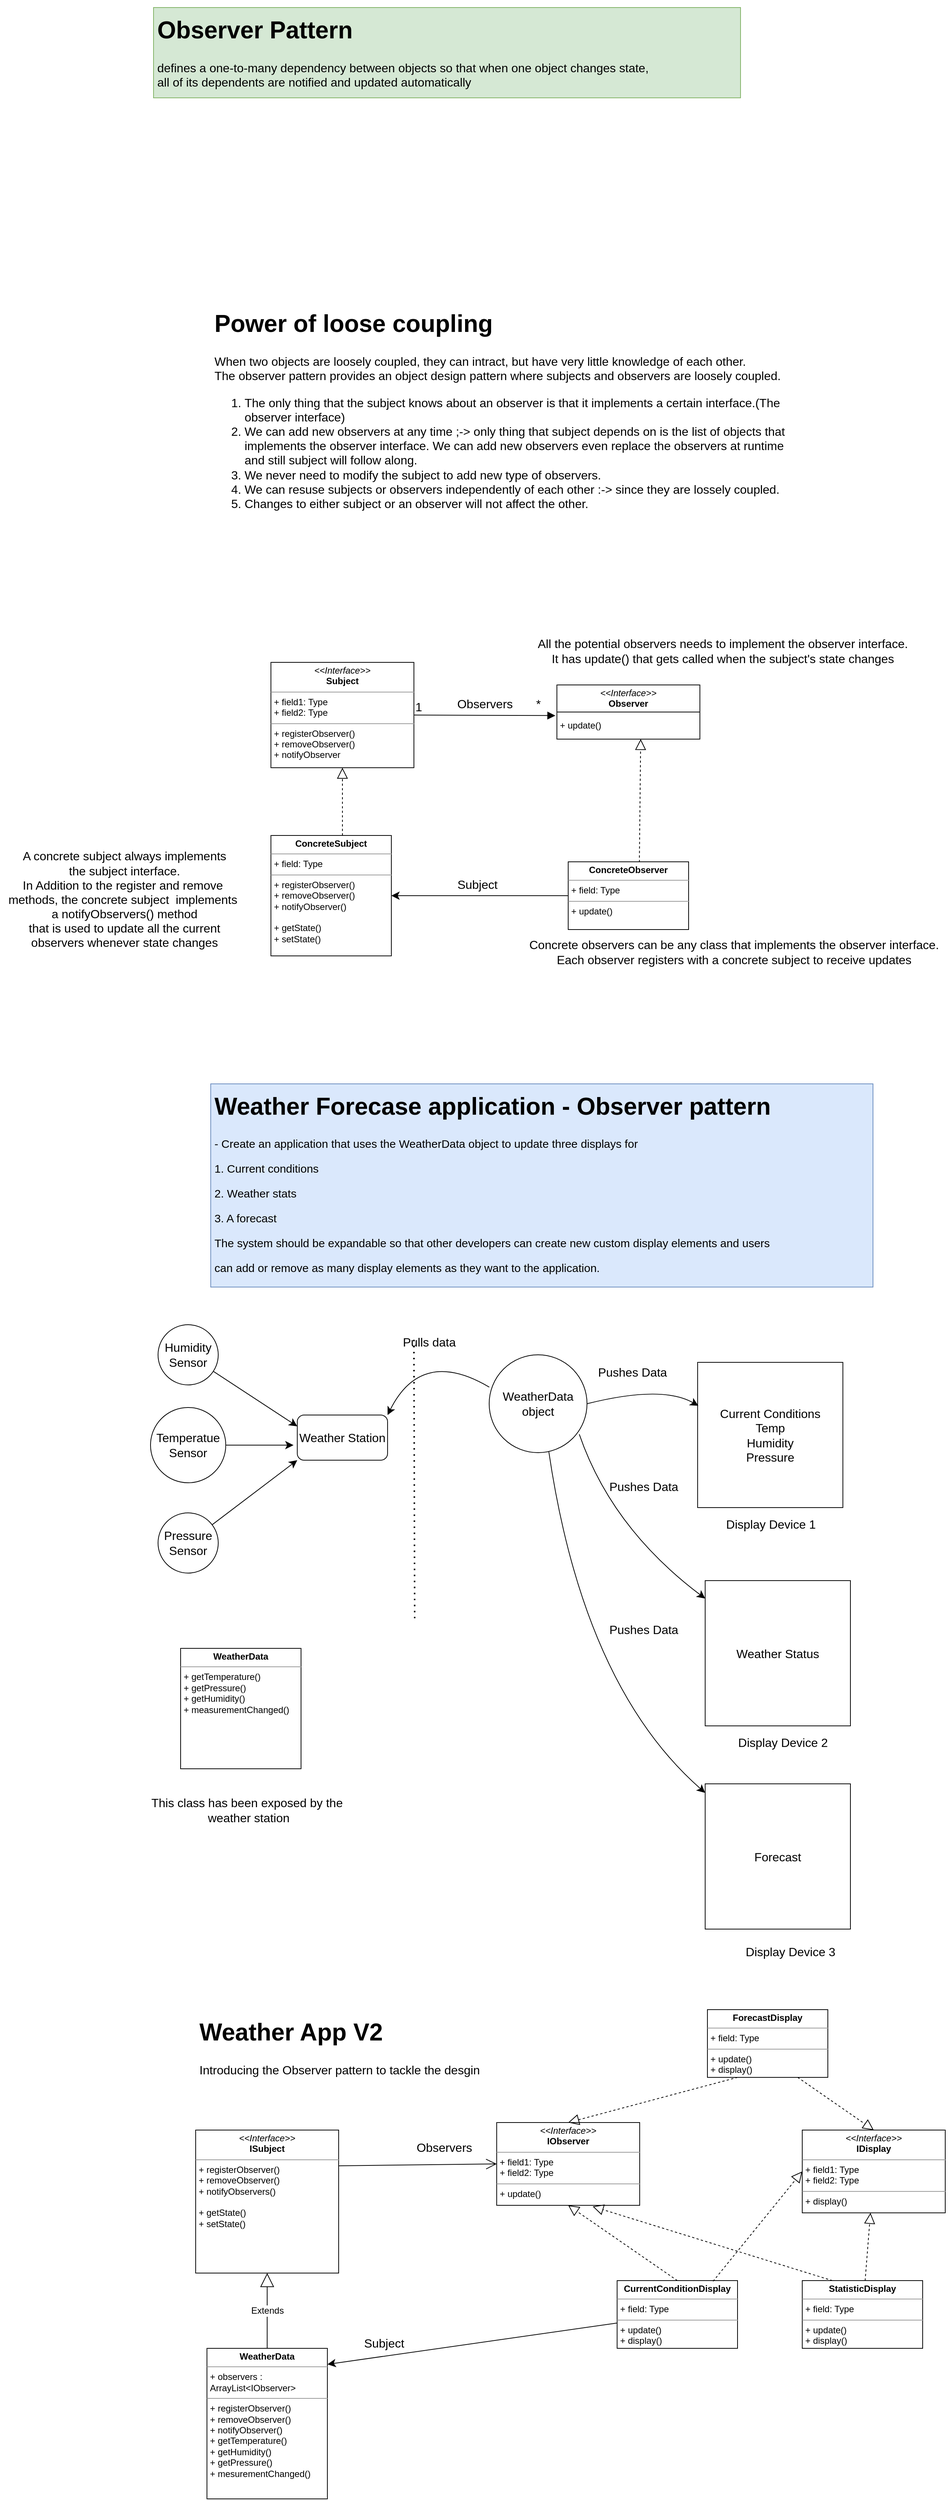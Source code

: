 <mxfile version="21.2.8" type="device">
  <diagram id="C5RBs43oDa-KdzZeNtuy" name="Page-1">
    <mxGraphModel dx="2048" dy="1954" grid="1" gridSize="10" guides="1" tooltips="1" connect="1" arrows="1" fold="1" page="1" pageScale="1" pageWidth="827" pageHeight="1169" math="0" shadow="0">
      <root>
        <mxCell id="WIyWlLk6GJQsqaUBKTNV-0" />
        <mxCell id="WIyWlLk6GJQsqaUBKTNV-1" parent="WIyWlLk6GJQsqaUBKTNV-0" />
        <mxCell id="jA8gvH-j2A2Ros2uG4v_-5" value="&lt;p style=&quot;margin:0px;margin-top:4px;text-align:center;&quot;&gt;&lt;i&gt;&amp;lt;&amp;lt;Interface&amp;gt;&amp;gt;&lt;/i&gt;&lt;br&gt;&lt;b&gt;Subject&lt;/b&gt;&lt;/p&gt;&lt;hr size=&quot;1&quot;&gt;&lt;p style=&quot;margin:0px;margin-left:4px;&quot;&gt;+ field1: Type&lt;br&gt;+ field2: Type&lt;/p&gt;&lt;hr size=&quot;1&quot;&gt;&lt;p style=&quot;margin:0px;margin-left:4px;&quot;&gt;+ registerObserver()&lt;br&gt;+ removeObserver()&lt;/p&gt;&lt;p style=&quot;margin:0px;margin-left:4px;&quot;&gt;+ notifyObserver&lt;/p&gt;" style="verticalAlign=top;align=left;overflow=fill;fontSize=12;fontFamily=Helvetica;html=1;whiteSpace=wrap;" vertex="1" parent="WIyWlLk6GJQsqaUBKTNV-1">
          <mxGeometry x="180" y="80" width="190" height="140" as="geometry" />
        </mxCell>
        <mxCell id="jA8gvH-j2A2Ros2uG4v_-6" value="&lt;p style=&quot;margin:0px;margin-top:4px;text-align:center;&quot;&gt;&lt;i&gt;&amp;lt;&amp;lt;Interface&amp;gt;&amp;gt;&lt;/i&gt;&lt;br&gt;&lt;b&gt;Observer&lt;/b&gt;&lt;/p&gt;&lt;p style=&quot;margin:0px;margin-left:4px;&quot;&gt;&lt;br&gt;&lt;/p&gt;&lt;p style=&quot;margin:0px;margin-left:4px;&quot;&gt;+ update()&lt;br&gt;&lt;/p&gt;" style="verticalAlign=top;align=left;overflow=fill;fontSize=12;fontFamily=Helvetica;html=1;whiteSpace=wrap;" vertex="1" parent="WIyWlLk6GJQsqaUBKTNV-1">
          <mxGeometry x="560" y="110" width="190" height="72" as="geometry" />
        </mxCell>
        <mxCell id="jA8gvH-j2A2Ros2uG4v_-7" value="" style="endArrow=block;endFill=1;html=1;edgeStyle=orthogonalEdgeStyle;align=left;verticalAlign=top;rounded=0;fontSize=12;startSize=8;endSize=8;curved=1;entryX=-0.011;entryY=0.566;entryDx=0;entryDy=0;entryPerimeter=0;exitX=1;exitY=0.5;exitDx=0;exitDy=0;" edge="1" parent="WIyWlLk6GJQsqaUBKTNV-1" source="jA8gvH-j2A2Ros2uG4v_-5" target="jA8gvH-j2A2Ros2uG4v_-6">
          <mxGeometry x="-1" relative="1" as="geometry">
            <mxPoint x="380" y="149.5" as="sourcePoint" />
            <mxPoint x="540" y="149.5" as="targetPoint" />
          </mxGeometry>
        </mxCell>
        <mxCell id="jA8gvH-j2A2Ros2uG4v_-8" value="1" style="edgeLabel;resizable=0;html=1;align=left;verticalAlign=bottom;fontSize=16;" connectable="0" vertex="1" parent="jA8gvH-j2A2Ros2uG4v_-7">
          <mxGeometry x="-1" relative="1" as="geometry" />
        </mxCell>
        <mxCell id="jA8gvH-j2A2Ros2uG4v_-9" value="*" style="text;html=1;align=center;verticalAlign=middle;resizable=0;points=[];autosize=1;strokeColor=none;fillColor=none;fontSize=16;" vertex="1" parent="WIyWlLk6GJQsqaUBKTNV-1">
          <mxGeometry x="520" y="120" width="30" height="30" as="geometry" />
        </mxCell>
        <mxCell id="jA8gvH-j2A2Ros2uG4v_-10" value="Observers" style="text;html=1;align=center;verticalAlign=middle;resizable=0;points=[];autosize=1;strokeColor=none;fillColor=none;fontSize=16;" vertex="1" parent="WIyWlLk6GJQsqaUBKTNV-1">
          <mxGeometry x="414" y="120" width="100" height="30" as="geometry" />
        </mxCell>
        <mxCell id="jA8gvH-j2A2Ros2uG4v_-11" value="&lt;p style=&quot;margin:0px;margin-top:4px;text-align:center;&quot;&gt;&lt;b&gt;ConcreteSubject&lt;/b&gt;&lt;/p&gt;&lt;hr size=&quot;1&quot;&gt;&lt;p style=&quot;margin:0px;margin-left:4px;&quot;&gt;+ field: Type&lt;/p&gt;&lt;hr size=&quot;1&quot;&gt;&lt;p style=&quot;margin:0px;margin-left:4px;&quot;&gt;+ registerObserver()&lt;/p&gt;&lt;p style=&quot;margin:0px;margin-left:4px;&quot;&gt;+ removeObserver()&lt;/p&gt;&lt;p style=&quot;margin:0px;margin-left:4px;&quot;&gt;+ notifyObserver()&lt;/p&gt;&lt;p style=&quot;margin:0px;margin-left:4px;&quot;&gt;&lt;br&gt;&lt;/p&gt;&lt;p style=&quot;margin:0px;margin-left:4px;&quot;&gt;+ getState()&lt;/p&gt;&lt;p style=&quot;margin:0px;margin-left:4px;&quot;&gt;+ setState()&lt;/p&gt;" style="verticalAlign=top;align=left;overflow=fill;fontSize=12;fontFamily=Helvetica;html=1;whiteSpace=wrap;" vertex="1" parent="WIyWlLk6GJQsqaUBKTNV-1">
          <mxGeometry x="180" y="310" width="160" height="160" as="geometry" />
        </mxCell>
        <mxCell id="jA8gvH-j2A2Ros2uG4v_-13" style="edgeStyle=none;curved=1;rounded=0;orthogonalLoop=1;jettySize=auto;html=1;fontSize=12;startSize=8;endSize=8;" edge="1" parent="WIyWlLk6GJQsqaUBKTNV-1" source="jA8gvH-j2A2Ros2uG4v_-12" target="jA8gvH-j2A2Ros2uG4v_-11">
          <mxGeometry relative="1" as="geometry" />
        </mxCell>
        <mxCell id="jA8gvH-j2A2Ros2uG4v_-12" value="&lt;p style=&quot;margin:0px;margin-top:4px;text-align:center;&quot;&gt;&lt;b&gt;ConcreteObserver&lt;/b&gt;&lt;/p&gt;&lt;hr size=&quot;1&quot;&gt;&lt;p style=&quot;margin:0px;margin-left:4px;&quot;&gt;+ field: Type&lt;/p&gt;&lt;hr size=&quot;1&quot;&gt;&lt;p style=&quot;margin:0px;margin-left:4px;&quot;&gt;+ update()&lt;/p&gt;" style="verticalAlign=top;align=left;overflow=fill;fontSize=12;fontFamily=Helvetica;html=1;whiteSpace=wrap;" vertex="1" parent="WIyWlLk6GJQsqaUBKTNV-1">
          <mxGeometry x="575" y="345" width="160" height="90" as="geometry" />
        </mxCell>
        <mxCell id="jA8gvH-j2A2Ros2uG4v_-14" value="Subject" style="text;html=1;align=center;verticalAlign=middle;resizable=0;points=[];autosize=1;strokeColor=none;fillColor=none;fontSize=16;" vertex="1" parent="WIyWlLk6GJQsqaUBKTNV-1">
          <mxGeometry x="414" y="360" width="80" height="30" as="geometry" />
        </mxCell>
        <mxCell id="jA8gvH-j2A2Ros2uG4v_-15" value="" style="endArrow=block;dashed=1;endFill=0;endSize=12;html=1;rounded=0;fontSize=12;curved=1;entryX=0.5;entryY=1;entryDx=0;entryDy=0;exitX=0.594;exitY=0;exitDx=0;exitDy=0;exitPerimeter=0;" edge="1" parent="WIyWlLk6GJQsqaUBKTNV-1" source="jA8gvH-j2A2Ros2uG4v_-11" target="jA8gvH-j2A2Ros2uG4v_-5">
          <mxGeometry width="160" relative="1" as="geometry">
            <mxPoint x="330" y="400" as="sourcePoint" />
            <mxPoint x="490" y="400" as="targetPoint" />
          </mxGeometry>
        </mxCell>
        <mxCell id="jA8gvH-j2A2Ros2uG4v_-16" value="" style="endArrow=block;dashed=1;endFill=0;endSize=12;html=1;rounded=0;fontSize=12;curved=1;entryX=0.586;entryY=0.998;entryDx=0;entryDy=0;exitX=0.591;exitY=0.004;exitDx=0;exitDy=0;exitPerimeter=0;entryPerimeter=0;" edge="1" parent="WIyWlLk6GJQsqaUBKTNV-1" source="jA8gvH-j2A2Ros2uG4v_-12" target="jA8gvH-j2A2Ros2uG4v_-6">
          <mxGeometry width="160" relative="1" as="geometry">
            <mxPoint x="670" y="330" as="sourcePoint" />
            <mxPoint x="670" y="240" as="targetPoint" />
          </mxGeometry>
        </mxCell>
        <mxCell id="jA8gvH-j2A2Ros2uG4v_-17" value="All the potential observers needs to implement the observer interface.&lt;br&gt;It has update() that gets called when the subject&#39;s state changes" style="text;html=1;align=center;verticalAlign=middle;resizable=0;points=[];autosize=1;strokeColor=none;fillColor=none;fontSize=16;" vertex="1" parent="WIyWlLk6GJQsqaUBKTNV-1">
          <mxGeometry x="520" y="40" width="520" height="50" as="geometry" />
        </mxCell>
        <mxCell id="jA8gvH-j2A2Ros2uG4v_-18" value="Concrete observers can be any class that implements the observer interface.&lt;br&gt;Each observer registers with a concrete subject to receive updates" style="text;html=1;align=center;verticalAlign=middle;resizable=0;points=[];autosize=1;strokeColor=none;fillColor=none;fontSize=16;" vertex="1" parent="WIyWlLk6GJQsqaUBKTNV-1">
          <mxGeometry x="510" y="440" width="570" height="50" as="geometry" />
        </mxCell>
        <mxCell id="jA8gvH-j2A2Ros2uG4v_-19" value="&lt;h1&gt;Weather Forecase application - Observer pattern&lt;/h1&gt;&lt;p style=&quot;font-size: 15px;&quot;&gt;&lt;font style=&quot;font-size: 15px;&quot;&gt;- Create an application that uses the WeatherData object to update three displays for&amp;nbsp;&lt;/font&gt;&lt;/p&gt;&lt;p style=&quot;font-size: 15px;&quot;&gt;&lt;font style=&quot;font-size: 15px;&quot;&gt;1. Current conditions&lt;/font&gt;&lt;/p&gt;&lt;p style=&quot;font-size: 15px;&quot;&gt;&lt;font style=&quot;font-size: 15px;&quot;&gt;2. Weather stats&lt;/font&gt;&lt;/p&gt;&lt;p style=&quot;font-size: 15px;&quot;&gt;&lt;font style=&quot;font-size: 15px;&quot;&gt;3. A forecast&lt;/font&gt;&lt;/p&gt;&lt;p style=&quot;font-size: 15px;&quot;&gt;&lt;font style=&quot;font-size: 15px;&quot;&gt;The system should be expandable so that other developers can create new custom display elements and users&amp;nbsp;&lt;/font&gt;&lt;/p&gt;&lt;p style=&quot;font-size: 15px;&quot;&gt;&lt;font style=&quot;font-size: 15px;&quot;&gt;can add or remove as many display elements as they want to the application.&lt;/font&gt;&lt;/p&gt;" style="text;html=1;strokeColor=#6c8ebf;fillColor=#dae8fc;spacing=5;spacingTop=-20;whiteSpace=wrap;overflow=hidden;rounded=0;fontSize=16;" vertex="1" parent="WIyWlLk6GJQsqaUBKTNV-1">
          <mxGeometry x="100" y="640" width="880" height="270" as="geometry" />
        </mxCell>
        <mxCell id="jA8gvH-j2A2Ros2uG4v_-20" value="Weather Station" style="rounded=1;whiteSpace=wrap;html=1;fontSize=16;" vertex="1" parent="WIyWlLk6GJQsqaUBKTNV-1">
          <mxGeometry x="215" y="1080" width="120" height="60" as="geometry" />
        </mxCell>
        <mxCell id="jA8gvH-j2A2Ros2uG4v_-24" style="edgeStyle=none;curved=1;rounded=0;orthogonalLoop=1;jettySize=auto;html=1;entryX=0;entryY=0.25;entryDx=0;entryDy=0;fontSize=12;startSize=8;endSize=8;" edge="1" parent="WIyWlLk6GJQsqaUBKTNV-1" source="jA8gvH-j2A2Ros2uG4v_-21" target="jA8gvH-j2A2Ros2uG4v_-20">
          <mxGeometry relative="1" as="geometry" />
        </mxCell>
        <mxCell id="jA8gvH-j2A2Ros2uG4v_-21" value="Humidity Sensor" style="ellipse;whiteSpace=wrap;html=1;aspect=fixed;fontSize=16;" vertex="1" parent="WIyWlLk6GJQsqaUBKTNV-1">
          <mxGeometry x="30" y="960" width="80" height="80" as="geometry" />
        </mxCell>
        <mxCell id="jA8gvH-j2A2Ros2uG4v_-25" style="edgeStyle=none;curved=1;rounded=0;orthogonalLoop=1;jettySize=auto;html=1;fontSize=12;startSize=8;endSize=8;" edge="1" parent="WIyWlLk6GJQsqaUBKTNV-1" source="jA8gvH-j2A2Ros2uG4v_-22">
          <mxGeometry relative="1" as="geometry">
            <mxPoint x="210" y="1120" as="targetPoint" />
          </mxGeometry>
        </mxCell>
        <mxCell id="jA8gvH-j2A2Ros2uG4v_-22" value="Temperatue&lt;br&gt;Sensor" style="ellipse;whiteSpace=wrap;html=1;aspect=fixed;fontSize=16;" vertex="1" parent="WIyWlLk6GJQsqaUBKTNV-1">
          <mxGeometry x="20" y="1070" width="100" height="100" as="geometry" />
        </mxCell>
        <mxCell id="jA8gvH-j2A2Ros2uG4v_-26" style="edgeStyle=none;curved=1;rounded=0;orthogonalLoop=1;jettySize=auto;html=1;entryX=0;entryY=1;entryDx=0;entryDy=0;fontSize=12;startSize=8;endSize=8;" edge="1" parent="WIyWlLk6GJQsqaUBKTNV-1" source="jA8gvH-j2A2Ros2uG4v_-23" target="jA8gvH-j2A2Ros2uG4v_-20">
          <mxGeometry relative="1" as="geometry" />
        </mxCell>
        <mxCell id="jA8gvH-j2A2Ros2uG4v_-23" value="Pressure Sensor" style="ellipse;whiteSpace=wrap;html=1;aspect=fixed;fontSize=16;" vertex="1" parent="WIyWlLk6GJQsqaUBKTNV-1">
          <mxGeometry x="30" y="1210" width="80" height="80" as="geometry" />
        </mxCell>
        <mxCell id="jA8gvH-j2A2Ros2uG4v_-28" value="" style="endArrow=none;dashed=1;html=1;dashPattern=1 3;strokeWidth=2;rounded=0;fontSize=12;startSize=8;endSize=8;curved=1;" edge="1" parent="WIyWlLk6GJQsqaUBKTNV-1">
          <mxGeometry width="50" height="50" relative="1" as="geometry">
            <mxPoint x="371" y="1350" as="sourcePoint" />
            <mxPoint x="370" y="980" as="targetPoint" />
          </mxGeometry>
        </mxCell>
        <mxCell id="jA8gvH-j2A2Ros2uG4v_-30" value="WeatherData object" style="ellipse;whiteSpace=wrap;html=1;aspect=fixed;fontSize=16;" vertex="1" parent="WIyWlLk6GJQsqaUBKTNV-1">
          <mxGeometry x="470" y="1000" width="130" height="130" as="geometry" />
        </mxCell>
        <mxCell id="jA8gvH-j2A2Ros2uG4v_-32" value="" style="endArrow=classic;html=1;rounded=0;fontSize=12;startSize=8;endSize=8;curved=1;exitX=0.001;exitY=0.33;exitDx=0;exitDy=0;exitPerimeter=0;entryX=1;entryY=0;entryDx=0;entryDy=0;" edge="1" parent="WIyWlLk6GJQsqaUBKTNV-1" source="jA8gvH-j2A2Ros2uG4v_-30" target="jA8gvH-j2A2Ros2uG4v_-20">
          <mxGeometry width="50" height="50" relative="1" as="geometry">
            <mxPoint x="420" y="940" as="sourcePoint" />
            <mxPoint x="470" y="890" as="targetPoint" />
            <Array as="points">
              <mxPoint x="380" y="990" />
            </Array>
          </mxGeometry>
        </mxCell>
        <mxCell id="jA8gvH-j2A2Ros2uG4v_-33" value="Pulls data" style="text;html=1;align=center;verticalAlign=middle;resizable=0;points=[];autosize=1;strokeColor=none;fillColor=none;fontSize=16;" vertex="1" parent="WIyWlLk6GJQsqaUBKTNV-1">
          <mxGeometry x="345" y="968" width="90" height="30" as="geometry" />
        </mxCell>
        <mxCell id="jA8gvH-j2A2Ros2uG4v_-34" value="Current Conditions&lt;br&gt;Temp&lt;br&gt;Humidity&lt;br&gt;Pressure" style="whiteSpace=wrap;html=1;aspect=fixed;fontSize=16;" vertex="1" parent="WIyWlLk6GJQsqaUBKTNV-1">
          <mxGeometry x="747" y="1010" width="193" height="193" as="geometry" />
        </mxCell>
        <mxCell id="jA8gvH-j2A2Ros2uG4v_-35" value="Display Device 1" style="text;html=1;align=center;verticalAlign=middle;resizable=0;points=[];autosize=1;strokeColor=none;fillColor=none;fontSize=16;" vertex="1" parent="WIyWlLk6GJQsqaUBKTNV-1">
          <mxGeometry x="773.5" y="1210" width="140" height="30" as="geometry" />
        </mxCell>
        <mxCell id="jA8gvH-j2A2Ros2uG4v_-36" value="Weather Status" style="whiteSpace=wrap;html=1;aspect=fixed;fontSize=16;" vertex="1" parent="WIyWlLk6GJQsqaUBKTNV-1">
          <mxGeometry x="757" y="1300" width="193" height="193" as="geometry" />
        </mxCell>
        <mxCell id="jA8gvH-j2A2Ros2uG4v_-37" value="Forecast" style="whiteSpace=wrap;html=1;aspect=fixed;fontSize=16;" vertex="1" parent="WIyWlLk6GJQsqaUBKTNV-1">
          <mxGeometry x="757" y="1570" width="193" height="193" as="geometry" />
        </mxCell>
        <mxCell id="jA8gvH-j2A2Ros2uG4v_-38" value="Display Device 2" style="text;html=1;align=center;verticalAlign=middle;resizable=0;points=[];autosize=1;strokeColor=none;fillColor=none;fontSize=16;" vertex="1" parent="WIyWlLk6GJQsqaUBKTNV-1">
          <mxGeometry x="790" y="1500" width="140" height="30" as="geometry" />
        </mxCell>
        <mxCell id="jA8gvH-j2A2Ros2uG4v_-39" value="Display Device 3" style="text;html=1;align=center;verticalAlign=middle;resizable=0;points=[];autosize=1;strokeColor=none;fillColor=none;fontSize=16;" vertex="1" parent="WIyWlLk6GJQsqaUBKTNV-1">
          <mxGeometry x="800" y="1778" width="140" height="30" as="geometry" />
        </mxCell>
        <mxCell id="jA8gvH-j2A2Ros2uG4v_-40" value="" style="endArrow=classic;html=1;rounded=0;fontSize=12;startSize=8;endSize=8;curved=1;exitX=1;exitY=0.5;exitDx=0;exitDy=0;entryX=0.005;entryY=0.299;entryDx=0;entryDy=0;entryPerimeter=0;" edge="1" parent="WIyWlLk6GJQsqaUBKTNV-1" source="jA8gvH-j2A2Ros2uG4v_-30" target="jA8gvH-j2A2Ros2uG4v_-34">
          <mxGeometry width="50" height="50" relative="1" as="geometry">
            <mxPoint x="787.5" y="933" as="sourcePoint" />
            <mxPoint x="652.5" y="970" as="targetPoint" />
            <Array as="points">
              <mxPoint x="700" y="1040" />
            </Array>
          </mxGeometry>
        </mxCell>
        <mxCell id="jA8gvH-j2A2Ros2uG4v_-41" value="" style="endArrow=classic;html=1;rounded=0;fontSize=12;startSize=8;endSize=8;curved=1;exitX=0.921;exitY=0.812;exitDx=0;exitDy=0;exitPerimeter=0;" edge="1" parent="WIyWlLk6GJQsqaUBKTNV-1" source="jA8gvH-j2A2Ros2uG4v_-30" target="jA8gvH-j2A2Ros2uG4v_-36">
          <mxGeometry width="50" height="50" relative="1" as="geometry">
            <mxPoint x="722.5" y="1283" as="sourcePoint" />
            <mxPoint x="587.5" y="1320" as="targetPoint" />
            <Array as="points">
              <mxPoint x="632.5" y="1230" />
            </Array>
          </mxGeometry>
        </mxCell>
        <mxCell id="jA8gvH-j2A2Ros2uG4v_-42" value="" style="endArrow=classic;html=1;rounded=0;fontSize=12;startSize=8;endSize=8;curved=1;exitX=0.609;exitY=0.986;exitDx=0;exitDy=0;exitPerimeter=0;" edge="1" parent="WIyWlLk6GJQsqaUBKTNV-1" source="jA8gvH-j2A2Ros2uG4v_-30" target="jA8gvH-j2A2Ros2uG4v_-37">
          <mxGeometry width="50" height="50" relative="1" as="geometry">
            <mxPoint x="685" y="1493" as="sourcePoint" />
            <mxPoint x="550" y="1530" as="targetPoint" />
            <Array as="points">
              <mxPoint x="595" y="1440" />
            </Array>
          </mxGeometry>
        </mxCell>
        <mxCell id="jA8gvH-j2A2Ros2uG4v_-43" value="Pushes Data" style="text;html=1;align=center;verticalAlign=middle;resizable=0;points=[];autosize=1;strokeColor=none;fillColor=none;fontSize=16;" vertex="1" parent="WIyWlLk6GJQsqaUBKTNV-1">
          <mxGeometry x="600" y="1008" width="120" height="30" as="geometry" />
        </mxCell>
        <mxCell id="jA8gvH-j2A2Ros2uG4v_-44" value="Pushes Data" style="text;html=1;align=center;verticalAlign=middle;resizable=0;points=[];autosize=1;strokeColor=none;fillColor=none;fontSize=16;" vertex="1" parent="WIyWlLk6GJQsqaUBKTNV-1">
          <mxGeometry x="615" y="1160" width="120" height="30" as="geometry" />
        </mxCell>
        <mxCell id="jA8gvH-j2A2Ros2uG4v_-45" value="Pushes Data" style="text;html=1;align=center;verticalAlign=middle;resizable=0;points=[];autosize=1;strokeColor=none;fillColor=none;fontSize=16;" vertex="1" parent="WIyWlLk6GJQsqaUBKTNV-1">
          <mxGeometry x="615" y="1350" width="120" height="30" as="geometry" />
        </mxCell>
        <mxCell id="jA8gvH-j2A2Ros2uG4v_-46" value="&lt;p style=&quot;margin:0px;margin-top:4px;text-align:center;&quot;&gt;&lt;b&gt;WeatherData&lt;/b&gt;&lt;/p&gt;&lt;hr size=&quot;1&quot;&gt;&lt;p style=&quot;margin:0px;margin-left:4px;&quot;&gt;&lt;/p&gt;&lt;p style=&quot;margin:0px;margin-left:4px;&quot;&gt;+ getTemperature()&lt;/p&gt;&lt;p style=&quot;margin:0px;margin-left:4px;&quot;&gt;+ getPressure()&lt;/p&gt;&lt;p style=&quot;margin:0px;margin-left:4px;&quot;&gt;+ getHumidity()&lt;/p&gt;&lt;p style=&quot;margin:0px;margin-left:4px;&quot;&gt;+ measurementChanged()&lt;/p&gt;" style="verticalAlign=top;align=left;overflow=fill;fontSize=12;fontFamily=Helvetica;html=1;whiteSpace=wrap;" vertex="1" parent="WIyWlLk6GJQsqaUBKTNV-1">
          <mxGeometry x="60" y="1390" width="160" height="160" as="geometry" />
        </mxCell>
        <mxCell id="jA8gvH-j2A2Ros2uG4v_-47" value="This class has been exposed by the&amp;nbsp;&lt;br&gt;weather station" style="text;html=1;align=center;verticalAlign=middle;resizable=0;points=[];autosize=1;strokeColor=none;fillColor=none;fontSize=16;" vertex="1" parent="WIyWlLk6GJQsqaUBKTNV-1">
          <mxGeometry x="10" y="1580" width="280" height="50" as="geometry" />
        </mxCell>
        <mxCell id="jA8gvH-j2A2Ros2uG4v_-48" value="&lt;h1&gt;Observer Pattern&lt;/h1&gt;&lt;div&gt;defines a one-to-many dependency between objects so that when one object changes state,&lt;/div&gt;&lt;div&gt;all of its dependents are notified and updated automatically&lt;/div&gt;" style="text;html=1;strokeColor=#82b366;fillColor=#d5e8d4;spacing=5;spacingTop=-20;whiteSpace=wrap;overflow=hidden;rounded=0;fontSize=16;" vertex="1" parent="WIyWlLk6GJQsqaUBKTNV-1">
          <mxGeometry x="24" y="-790" width="780" height="120" as="geometry" />
        </mxCell>
        <mxCell id="jA8gvH-j2A2Ros2uG4v_-49" value="" style="line;strokeWidth=1;fillColor=none;align=left;verticalAlign=middle;spacingTop=-1;spacingLeft=3;spacingRight=3;rotatable=0;labelPosition=right;points=[];portConstraint=eastwest;strokeColor=inherit;fontSize=16;" vertex="1" parent="WIyWlLk6GJQsqaUBKTNV-1">
          <mxGeometry x="560" y="142" width="190" height="8" as="geometry" />
        </mxCell>
        <mxCell id="jA8gvH-j2A2Ros2uG4v_-50" value="A concrete subject always implements&lt;br&gt;the subject interface.&lt;br&gt;In Addition to the register and remove&amp;nbsp;&lt;br&gt;methods, the concrete subject&amp;nbsp; implements&amp;nbsp;&lt;br&gt;a notifyObservers() method&lt;br&gt;that is used to update all the current&lt;br&gt;observers whenever state changes" style="text;html=1;align=center;verticalAlign=middle;resizable=0;points=[];autosize=1;strokeColor=none;fillColor=none;fontSize=16;" vertex="1" parent="WIyWlLk6GJQsqaUBKTNV-1">
          <mxGeometry x="-180" y="320" width="330" height="150" as="geometry" />
        </mxCell>
        <mxCell id="jA8gvH-j2A2Ros2uG4v_-51" value="&lt;h1&gt;Power of loose coupling&lt;/h1&gt;&lt;div&gt;When two objects are loosely coupled, they can intract, but have very little knowledge of each other.&lt;/div&gt;&lt;div&gt;The observer pattern provides an object design pattern where subjects and observers are loosely coupled.&lt;/div&gt;&lt;div&gt;&lt;ol&gt;&lt;li&gt;The only thing that the subject knows about an observer is that it implements a certain interface.(The observer interface)&lt;/li&gt;&lt;li&gt;We can add new observers at any time ;-&amp;gt; only thing that subject depends on is the list of objects that implements the observer interface. We can add new observers even replace the observers at runtime and still subject will follow along.&lt;/li&gt;&lt;li&gt;We never need to modify the subject to add new type of observers.&lt;/li&gt;&lt;li&gt;We can resuse subjects or observers independently of each other :-&amp;gt; since they are lossely coupled.&lt;/li&gt;&lt;li&gt;Changes to either subject or an observer will not affect the other.&lt;/li&gt;&lt;/ol&gt;&lt;/div&gt;" style="text;html=1;strokeColor=none;fillColor=none;spacing=5;spacingTop=-20;whiteSpace=wrap;overflow=hidden;rounded=0;fontSize=16;" vertex="1" parent="WIyWlLk6GJQsqaUBKTNV-1">
          <mxGeometry x="100" y="-400" width="786" height="290" as="geometry" />
        </mxCell>
        <mxCell id="jA8gvH-j2A2Ros2uG4v_-52" value="&lt;h1&gt;Weather App V2&lt;/h1&gt;&lt;div&gt;Introducing the Observer pattern to tackle the desgin&lt;/div&gt;" style="text;html=1;strokeColor=none;fillColor=none;spacing=5;spacingTop=-20;whiteSpace=wrap;overflow=hidden;rounded=0;fontSize=16;" vertex="1" parent="WIyWlLk6GJQsqaUBKTNV-1">
          <mxGeometry x="80" y="1870" width="620" height="120" as="geometry" />
        </mxCell>
        <mxCell id="jA8gvH-j2A2Ros2uG4v_-53" value="&lt;p style=&quot;margin:0px;margin-top:4px;text-align:center;&quot;&gt;&lt;i&gt;&amp;lt;&amp;lt;Interface&amp;gt;&amp;gt;&lt;/i&gt;&lt;br&gt;&lt;b&gt;ISubject&lt;/b&gt;&lt;/p&gt;&lt;hr size=&quot;1&quot;&gt;&lt;p style=&quot;margin:0px;margin-left:4px;&quot;&gt;+ registerObserver()&lt;br&gt;+ removeObserver()&lt;/p&gt;&lt;p style=&quot;margin:0px;margin-left:4px;&quot;&gt;+ notifyObservers()&lt;/p&gt;&lt;p style=&quot;margin:0px;margin-left:4px;&quot;&gt;&lt;br&gt;&lt;/p&gt;&lt;p style=&quot;margin:0px;margin-left:4px;&quot;&gt;+ getState()&lt;/p&gt;&lt;p style=&quot;margin:0px;margin-left:4px;&quot;&gt;+ setState()&lt;/p&gt;" style="verticalAlign=top;align=left;overflow=fill;fontSize=12;fontFamily=Helvetica;html=1;whiteSpace=wrap;" vertex="1" parent="WIyWlLk6GJQsqaUBKTNV-1">
          <mxGeometry x="80" y="2030" width="190" height="190" as="geometry" />
        </mxCell>
        <mxCell id="jA8gvH-j2A2Ros2uG4v_-54" value="&lt;p style=&quot;margin:0px;margin-top:4px;text-align:center;&quot;&gt;&lt;i&gt;&amp;lt;&amp;lt;Interface&amp;gt;&amp;gt;&lt;/i&gt;&lt;br&gt;&lt;b&gt;IObserver&lt;/b&gt;&lt;/p&gt;&lt;hr size=&quot;1&quot;&gt;&lt;p style=&quot;margin:0px;margin-left:4px;&quot;&gt;+ field1: Type&lt;br&gt;+ field2: Type&lt;/p&gt;&lt;hr size=&quot;1&quot;&gt;&lt;p style=&quot;margin:0px;margin-left:4px;&quot;&gt;+ update()&lt;br&gt;&lt;/p&gt;" style="verticalAlign=top;align=left;overflow=fill;fontSize=12;fontFamily=Helvetica;html=1;whiteSpace=wrap;" vertex="1" parent="WIyWlLk6GJQsqaUBKTNV-1">
          <mxGeometry x="480" y="2020" width="190" height="110" as="geometry" />
        </mxCell>
        <mxCell id="jA8gvH-j2A2Ros2uG4v_-55" value="&lt;p style=&quot;margin:0px;margin-top:4px;text-align:center;&quot;&gt;&lt;i&gt;&amp;lt;&amp;lt;Interface&amp;gt;&amp;gt;&lt;/i&gt;&lt;br&gt;&lt;b&gt;IDisplay&lt;/b&gt;&lt;/p&gt;&lt;hr size=&quot;1&quot;&gt;&lt;p style=&quot;margin:0px;margin-left:4px;&quot;&gt;+ field1: Type&lt;br&gt;+ field2: Type&lt;/p&gt;&lt;hr size=&quot;1&quot;&gt;&lt;p style=&quot;margin:0px;margin-left:4px;&quot;&gt;+ display()&lt;br&gt;&lt;br&gt;&lt;/p&gt;" style="verticalAlign=top;align=left;overflow=fill;fontSize=12;fontFamily=Helvetica;html=1;whiteSpace=wrap;" vertex="1" parent="WIyWlLk6GJQsqaUBKTNV-1">
          <mxGeometry x="886" y="2030" width="190" height="110" as="geometry" />
        </mxCell>
        <mxCell id="jA8gvH-j2A2Ros2uG4v_-71" style="edgeStyle=none;curved=1;rounded=0;orthogonalLoop=1;jettySize=auto;html=1;entryX=1.001;entryY=0.106;entryDx=0;entryDy=0;entryPerimeter=0;fontSize=12;startSize=8;endSize=8;" edge="1" parent="WIyWlLk6GJQsqaUBKTNV-1" source="jA8gvH-j2A2Ros2uG4v_-56" target="jA8gvH-j2A2Ros2uG4v_-66">
          <mxGeometry relative="1" as="geometry" />
        </mxCell>
        <mxCell id="jA8gvH-j2A2Ros2uG4v_-56" value="&lt;p style=&quot;margin:0px;margin-top:4px;text-align:center;&quot;&gt;&lt;b&gt;CurrentConditionDisplay&lt;/b&gt;&lt;/p&gt;&lt;hr size=&quot;1&quot;&gt;&lt;p style=&quot;margin:0px;margin-left:4px;&quot;&gt;+ field: Type&lt;/p&gt;&lt;hr size=&quot;1&quot;&gt;&lt;p style=&quot;border-color: var(--border-color); margin: 0px 0px 0px 4px;&quot;&gt;+ update()&lt;/p&gt;&lt;p style=&quot;border-color: var(--border-color); margin: 0px 0px 0px 4px;&quot;&gt;+ display()&lt;/p&gt;" style="verticalAlign=top;align=left;overflow=fill;fontSize=12;fontFamily=Helvetica;html=1;whiteSpace=wrap;" vertex="1" parent="WIyWlLk6GJQsqaUBKTNV-1">
          <mxGeometry x="640" y="2230" width="160" height="90" as="geometry" />
        </mxCell>
        <mxCell id="jA8gvH-j2A2Ros2uG4v_-57" value="" style="endArrow=block;dashed=1;endFill=0;endSize=12;html=1;rounded=0;fontSize=12;curved=1;entryX=0.5;entryY=1;entryDx=0;entryDy=0;exitX=0.5;exitY=0;exitDx=0;exitDy=0;" edge="1" parent="WIyWlLk6GJQsqaUBKTNV-1" source="jA8gvH-j2A2Ros2uG4v_-56" target="jA8gvH-j2A2Ros2uG4v_-54">
          <mxGeometry width="160" relative="1" as="geometry">
            <mxPoint x="430" y="2210" as="sourcePoint" />
            <mxPoint x="590" y="2210" as="targetPoint" />
          </mxGeometry>
        </mxCell>
        <mxCell id="jA8gvH-j2A2Ros2uG4v_-59" value="" style="endArrow=block;dashed=1;endFill=0;endSize=12;html=1;rounded=0;fontSize=12;curved=1;entryX=0;entryY=0.5;entryDx=0;entryDy=0;exitX=0.797;exitY=0.01;exitDx=0;exitDy=0;exitPerimeter=0;" edge="1" parent="WIyWlLk6GJQsqaUBKTNV-1" source="jA8gvH-j2A2Ros2uG4v_-56" target="jA8gvH-j2A2Ros2uG4v_-55">
          <mxGeometry width="160" relative="1" as="geometry">
            <mxPoint x="690" y="2240" as="sourcePoint" />
            <mxPoint x="705" y="2150" as="targetPoint" />
          </mxGeometry>
        </mxCell>
        <mxCell id="jA8gvH-j2A2Ros2uG4v_-60" value="&lt;p style=&quot;margin:0px;margin-top:4px;text-align:center;&quot;&gt;&lt;b&gt;StatisticDisplay&lt;/b&gt;&lt;/p&gt;&lt;hr size=&quot;1&quot;&gt;&lt;p style=&quot;margin:0px;margin-left:4px;&quot;&gt;+ field: Type&lt;/p&gt;&lt;hr size=&quot;1&quot;&gt;&lt;p style=&quot;border-color: var(--border-color); margin: 0px 0px 0px 4px;&quot;&gt;+ update()&lt;/p&gt;&lt;p style=&quot;border-color: var(--border-color); margin: 0px 0px 0px 4px;&quot;&gt;+ display()&lt;/p&gt;" style="verticalAlign=top;align=left;overflow=fill;fontSize=12;fontFamily=Helvetica;html=1;whiteSpace=wrap;" vertex="1" parent="WIyWlLk6GJQsqaUBKTNV-1">
          <mxGeometry x="886" y="2230" width="160" height="90" as="geometry" />
        </mxCell>
        <mxCell id="jA8gvH-j2A2Ros2uG4v_-61" value="" style="endArrow=block;dashed=1;endFill=0;endSize=12;html=1;rounded=0;fontSize=12;curved=1;entryX=0.671;entryY=1.014;entryDx=0;entryDy=0;exitX=0.25;exitY=0;exitDx=0;exitDy=0;entryPerimeter=0;" edge="1" parent="WIyWlLk6GJQsqaUBKTNV-1" source="jA8gvH-j2A2Ros2uG4v_-60" target="jA8gvH-j2A2Ros2uG4v_-54">
          <mxGeometry width="160" relative="1" as="geometry">
            <mxPoint x="690" y="2240" as="sourcePoint" />
            <mxPoint x="705" y="2150" as="targetPoint" />
          </mxGeometry>
        </mxCell>
        <mxCell id="jA8gvH-j2A2Ros2uG4v_-62" value="" style="endArrow=block;dashed=1;endFill=0;endSize=12;html=1;rounded=0;fontSize=12;curved=1;" edge="1" parent="WIyWlLk6GJQsqaUBKTNV-1" source="jA8gvH-j2A2Ros2uG4v_-60" target="jA8gvH-j2A2Ros2uG4v_-55">
          <mxGeometry width="160" relative="1" as="geometry">
            <mxPoint x="738" y="2241" as="sourcePoint" />
            <mxPoint x="896" y="2095" as="targetPoint" />
          </mxGeometry>
        </mxCell>
        <mxCell id="jA8gvH-j2A2Ros2uG4v_-63" value="&lt;p style=&quot;margin:0px;margin-top:4px;text-align:center;&quot;&gt;&lt;b&gt;ForecastDisplay&lt;/b&gt;&lt;/p&gt;&lt;hr size=&quot;1&quot;&gt;&lt;p style=&quot;margin:0px;margin-left:4px;&quot;&gt;+ field: Type&lt;/p&gt;&lt;hr size=&quot;1&quot;&gt;&lt;p style=&quot;margin:0px;margin-left:4px;&quot;&gt;+ update()&lt;/p&gt;&lt;p style=&quot;margin:0px;margin-left:4px;&quot;&gt;+ display()&lt;/p&gt;" style="verticalAlign=top;align=left;overflow=fill;fontSize=12;fontFamily=Helvetica;html=1;whiteSpace=wrap;" vertex="1" parent="WIyWlLk6GJQsqaUBKTNV-1">
          <mxGeometry x="760" y="1870" width="160" height="90" as="geometry" />
        </mxCell>
        <mxCell id="jA8gvH-j2A2Ros2uG4v_-64" value="" style="endArrow=block;dashed=1;endFill=0;endSize=12;html=1;rounded=0;fontSize=12;curved=1;entryX=0.5;entryY=0;entryDx=0;entryDy=0;exitX=0.25;exitY=1;exitDx=0;exitDy=0;" edge="1" parent="WIyWlLk6GJQsqaUBKTNV-1" source="jA8gvH-j2A2Ros2uG4v_-63" target="jA8gvH-j2A2Ros2uG4v_-54">
          <mxGeometry width="160" relative="1" as="geometry">
            <mxPoint x="690" y="2240" as="sourcePoint" />
            <mxPoint x="705" y="2150" as="targetPoint" />
          </mxGeometry>
        </mxCell>
        <mxCell id="jA8gvH-j2A2Ros2uG4v_-65" value="" style="endArrow=block;dashed=1;endFill=0;endSize=12;html=1;rounded=0;fontSize=12;curved=1;entryX=0.5;entryY=0;entryDx=0;entryDy=0;exitX=0.75;exitY=1;exitDx=0;exitDy=0;" edge="1" parent="WIyWlLk6GJQsqaUBKTNV-1" source="jA8gvH-j2A2Ros2uG4v_-63" target="jA8gvH-j2A2Ros2uG4v_-55">
          <mxGeometry width="160" relative="1" as="geometry">
            <mxPoint x="700" y="2250" as="sourcePoint" />
            <mxPoint x="715" y="2160" as="targetPoint" />
          </mxGeometry>
        </mxCell>
        <mxCell id="jA8gvH-j2A2Ros2uG4v_-66" value="&lt;p style=&quot;margin:0px;margin-top:4px;text-align:center;&quot;&gt;&lt;b&gt;WeatherData&lt;/b&gt;&lt;/p&gt;&lt;hr size=&quot;1&quot;&gt;&lt;p style=&quot;margin:0px;margin-left:4px;&quot;&gt;+ observers : ArrayList&amp;lt;IObserver&amp;gt;&lt;br&gt;&lt;/p&gt;&lt;hr size=&quot;1&quot;&gt;&lt;p style=&quot;margin:0px;margin-left:4px;&quot;&gt;+ registerObserver()&lt;/p&gt;&lt;p style=&quot;margin:0px;margin-left:4px;&quot;&gt;+ removeObserver()&lt;/p&gt;&lt;p style=&quot;margin:0px;margin-left:4px;&quot;&gt;+ notifyObserver()&lt;/p&gt;&lt;p style=&quot;margin:0px;margin-left:4px;&quot;&gt;+ getTemperature()&lt;/p&gt;&lt;p style=&quot;margin:0px;margin-left:4px;&quot;&gt;+ getHumidity()&lt;/p&gt;&lt;p style=&quot;margin:0px;margin-left:4px;&quot;&gt;+ getPressure()&lt;/p&gt;&lt;p style=&quot;margin:0px;margin-left:4px;&quot;&gt;+ mesurementChanged()&lt;/p&gt;" style="verticalAlign=top;align=left;overflow=fill;fontSize=12;fontFamily=Helvetica;html=1;whiteSpace=wrap;" vertex="1" parent="WIyWlLk6GJQsqaUBKTNV-1">
          <mxGeometry x="95" y="2320" width="160" height="200" as="geometry" />
        </mxCell>
        <mxCell id="jA8gvH-j2A2Ros2uG4v_-67" value="Extends" style="endArrow=block;endSize=16;endFill=0;html=1;rounded=0;fontSize=12;curved=1;exitX=0.5;exitY=0;exitDx=0;exitDy=0;entryX=0.5;entryY=1;entryDx=0;entryDy=0;" edge="1" parent="WIyWlLk6GJQsqaUBKTNV-1" source="jA8gvH-j2A2Ros2uG4v_-66" target="jA8gvH-j2A2Ros2uG4v_-53">
          <mxGeometry width="160" relative="1" as="geometry">
            <mxPoint x="440" y="2210" as="sourcePoint" />
            <mxPoint x="600" y="2210" as="targetPoint" />
          </mxGeometry>
        </mxCell>
        <mxCell id="jA8gvH-j2A2Ros2uG4v_-68" value="" style="endArrow=open;endFill=1;endSize=12;html=1;rounded=0;fontSize=12;curved=1;exitX=1;exitY=0.25;exitDx=0;exitDy=0;entryX=0;entryY=0.5;entryDx=0;entryDy=0;" edge="1" parent="WIyWlLk6GJQsqaUBKTNV-1" source="jA8gvH-j2A2Ros2uG4v_-53" target="jA8gvH-j2A2Ros2uG4v_-54">
          <mxGeometry width="160" relative="1" as="geometry">
            <mxPoint x="440" y="2210" as="sourcePoint" />
            <mxPoint x="600" y="2210" as="targetPoint" />
          </mxGeometry>
        </mxCell>
        <mxCell id="jA8gvH-j2A2Ros2uG4v_-70" value="Observers" style="text;html=1;align=center;verticalAlign=middle;resizable=0;points=[];autosize=1;strokeColor=none;fillColor=none;fontSize=16;" vertex="1" parent="WIyWlLk6GJQsqaUBKTNV-1">
          <mxGeometry x="360" y="2038" width="100" height="30" as="geometry" />
        </mxCell>
        <mxCell id="jA8gvH-j2A2Ros2uG4v_-72" value="Subject" style="text;html=1;align=center;verticalAlign=middle;resizable=0;points=[];autosize=1;strokeColor=none;fillColor=none;fontSize=16;" vertex="1" parent="WIyWlLk6GJQsqaUBKTNV-1">
          <mxGeometry x="290" y="2298" width="80" height="30" as="geometry" />
        </mxCell>
      </root>
    </mxGraphModel>
  </diagram>
</mxfile>
